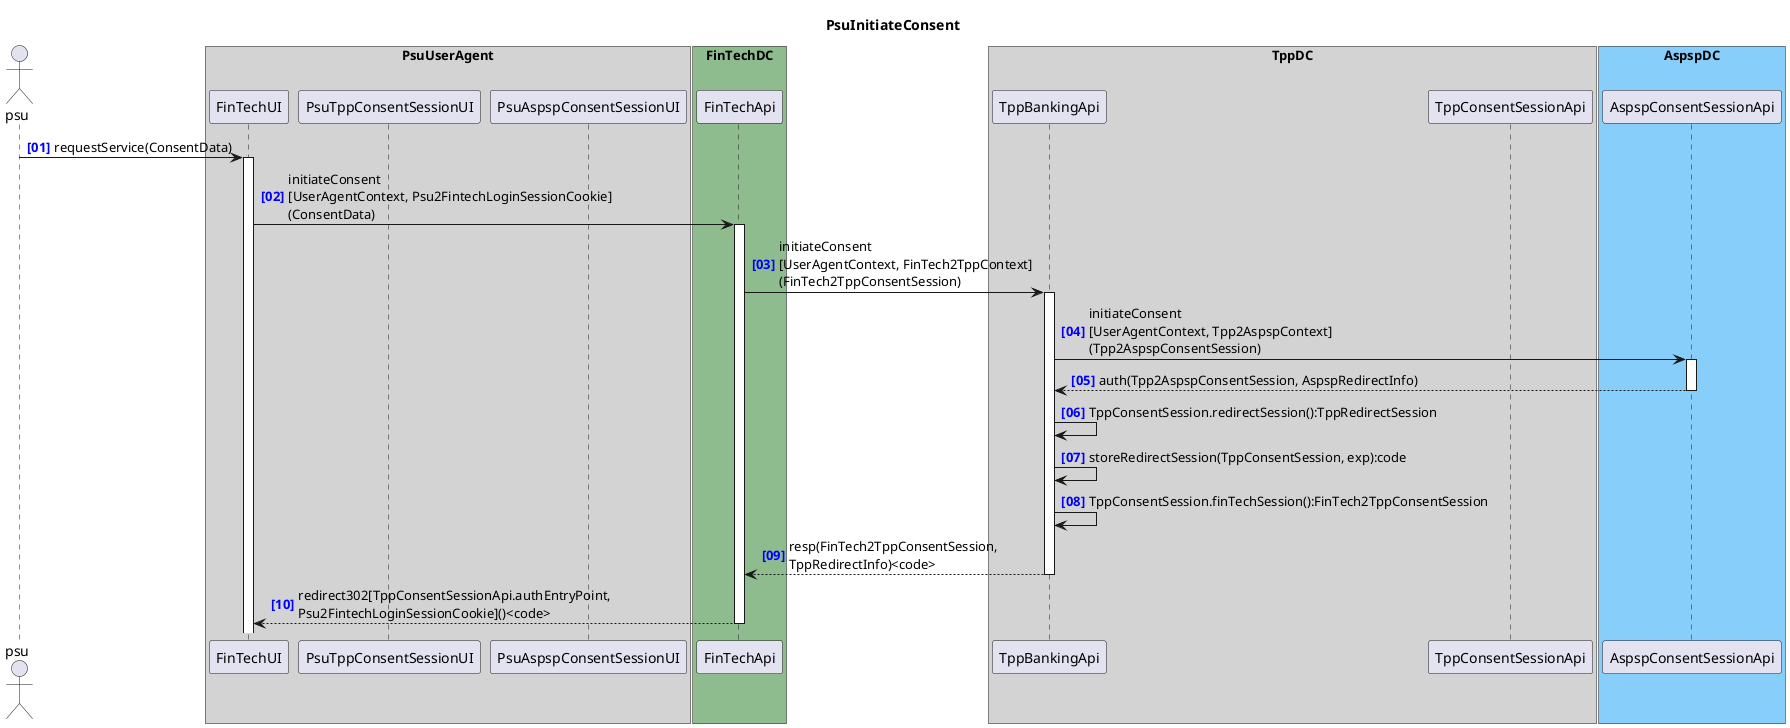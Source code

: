 @startuml PsuInitiateConsent
title PsuInitiateConsent
autonumber "<b><color blue>[00]"
actor psu

box "PsuUserAgent" #LightGray
    participant "FinTechUI" as FinTechUI
    participant "PsuTppConsentSessionUI" as PsuTppConsentSessionUI
    participant "PsuAspspConsentSessionUI" as PsuAspspConsentSessionUI
end box
box "FinTechDC" #DarkSeaGreen
    participant "FinTechApi" as FinTechApi
end box
box "TppDC" #LightGray
    participant "TppBankingApi" as TppBankingApi
    participant "TppConsentSessionApi" as TppConsentSessionApi
end box
box "AspspDC" #LightSkyBlue
    participant "AspspConsentSessionApi" as AspspConsentSessionApi
end box

psu -> FinTechUI ++ : requestService(ConsentData)
FinTechUI -> FinTechApi ++ : initiateConsent\n[UserAgentContext, Psu2FintechLoginSessionCookie]\n(ConsentData)
FinTechApi -> TppBankingApi ++ : initiateConsent\n[UserAgentContext, FinTech2TppContext]\n(FinTech2TppConsentSession)
TppBankingApi -> AspspConsentSessionApi ++ : initiateConsent\n[UserAgentContext, Tpp2AspspContext]\n(Tpp2AspspConsentSession) 
return auth(Tpp2AspspConsentSession, AspspRedirectInfo)
TppBankingApi -> TppBankingApi : TppConsentSession.redirectSession():TppRedirectSession
TppBankingApi -> TppBankingApi : storeRedirectSession(TppConsentSession, exp):code
TppBankingApi -> TppBankingApi : TppConsentSession.finTechSession():FinTech2TppConsentSession
return resp(FinTech2TppConsentSession,\nTppRedirectInfo)<code>
return redirect302[TppConsentSessionApi.authEntryPoint,\nPsu2FintechLoginSessionCookie]()<code>
@enduml
